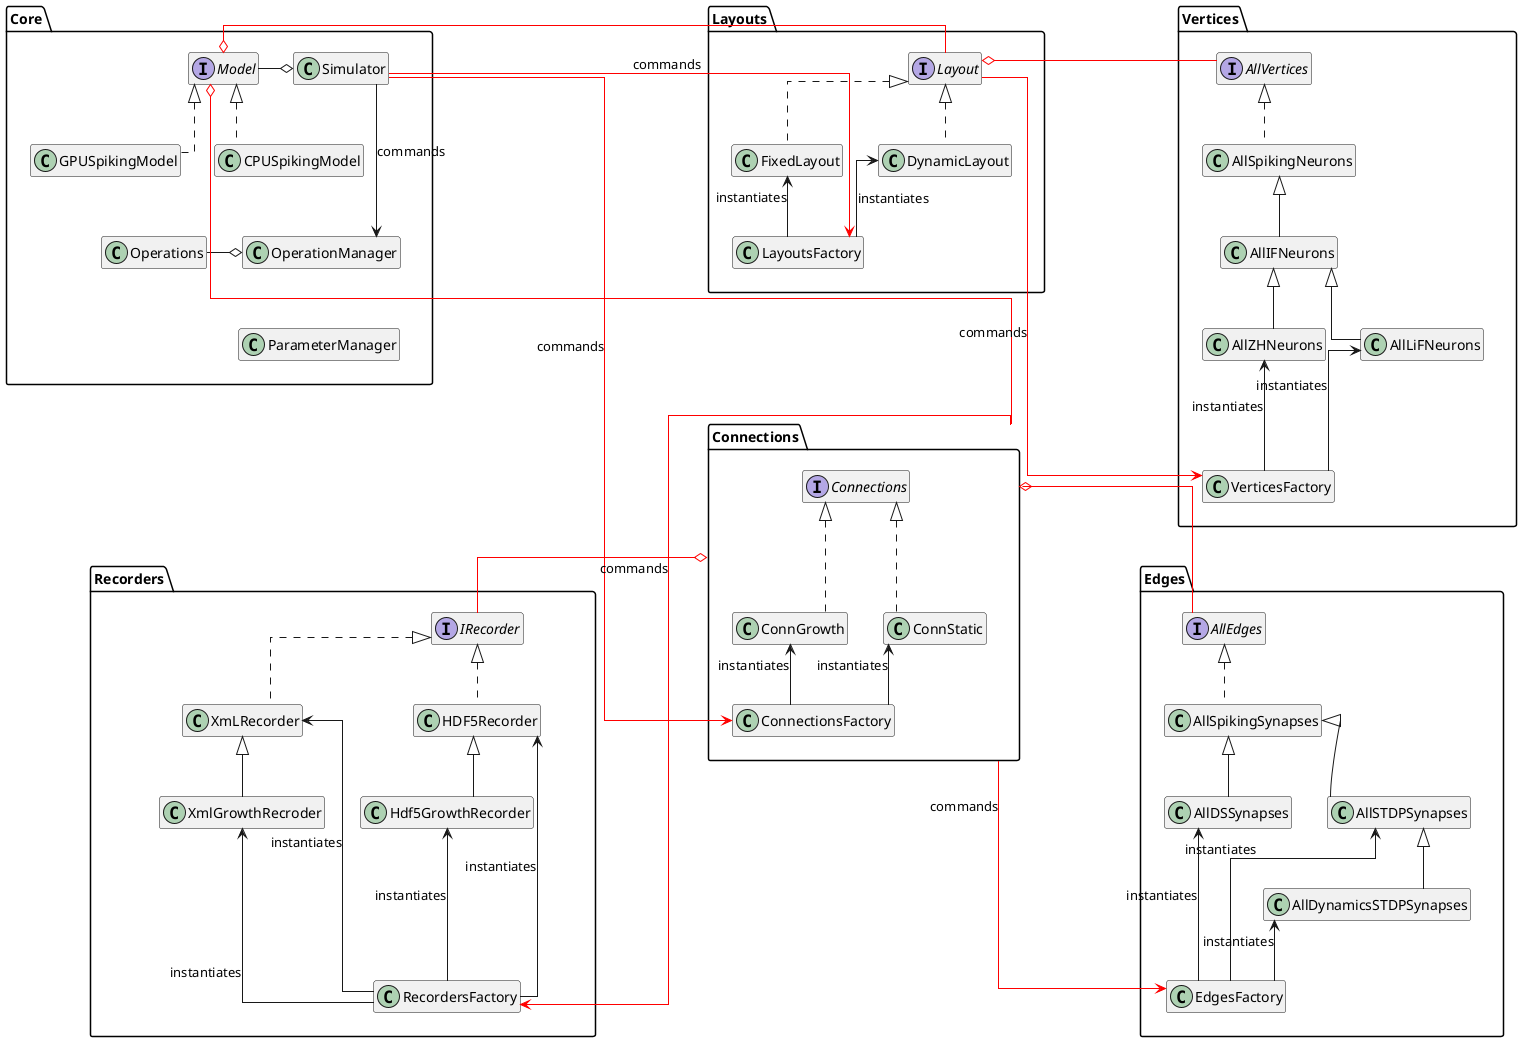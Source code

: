 @startuml package UML

/'set up line '/
skinparam linetype ortho
/'hide the class members '/
hide members

/'package '/
package Core{
   /'class '/
   class Simulator
   class CPUSpikingModel implements Model
   class GPUSpikingModel implements Model
   class Operations
   class OperationManager 
   class ParameterManager 

   /'class relationships in this package '/
   Model -left-o Simulator 
   Operations -right-o OperationManager   
   Simulator ---> OperationManager : commands 
  
   /' relative position of classes in this diagram'/
   CPUSpikingModel -[hidden]right> GPUSpikingModel
   CPUSpikingModel -[hidden]-> Operations
   OperationManager -[hidden]-> ParameterManager
}

/'package '/
package Layouts{
   class FixedLayout implements Layout
   class DynamicLayout implements Layout
   class LayoutsFactory
   FixedLayout <-- LayoutsFactory : instantiates
   DynamicLayout <-- LayoutsFactory : instantiates
}

/'package '/
package Vertices{
   class AllSpikingNeurons implements AllVertices
   class AllIFNeurons extends AllSpikingNeurons
   class AllLiFNeurons extends AllIFNeurons
   class AllZHNeurons extends AllIFNeurons
   class VerticesFactory 
   VerticesFactory -up-> AllLiFNeurons : instantiates
   VerticesFactory -up-> AllZHNeurons : instantiates
}

/'package '/
package Recorders{
   class  XmLRecorder implements IRecorder
   class HDF5Recorder implements IRecorder
   class XmlGrowthRecroder extends XmLRecorder
   class Hdf5GrowthRecorder extends HDF5Recorder
   class RecordersFactory
   XmLRecorder <-- RecordersFactory : instantiates
   HDF5Recorder <-- RecordersFactory : instantiates
   XmlGrowthRecroder <--- RecordersFactory : instantiates
   Hdf5GrowthRecorder <--- RecordersFactory : instantiates
}

/'package '/
package Connections{
   class ConnStatic implements Connections
   class ConnGrowth Implements Connections
   class ConnectionsFactory
   ConnectionsFactory --up> ConnStatic : instantiates
   ConnectionsFactory --up> ConnGrowth  : instantiates
}

/'package '/
package Edges{
   class AllSpikingSynapses implements AllEdges
   class AllSTDPSynapses extends AllSpikingSynapses
   class AllDSSynapses extends AllSpikingSynapses
   class AllDynamicsSTDPSynapses extends AllSTDPSynapses
   class EdgesFactory
   EdgesFactory --up-> AllSTDPSynapses : instantiates
   EdgesFactory --up-> AllDSSynapses : instantiates
   EdgesFactory --up> AllDynamicsSTDPSynapses : instantiates
}

/'relationship of classes in Core and other packages'/
Simulator -[#red]-> LayoutsFactory : commands
Simulator -[#red]----> ConnectionsFactory: commands
Model o-[#red] Layout
Model o-[#red]--- Connections

'relationship of classes in package Layouts and Vertices'/
Layout o-[#red] AllVertices
Layout -[#red]---> VerticesFactory : commands

/'relationship of classes in package connections and other package'/
/'Connections here refers to the interface in package'/
Connections o-[#red]- IRecorder
Connections o-[#red]- AllEdges
Connections -[#red]---> RecordersFactory : commands
Connections -[#red]---> EdgesFactory : commands

/'overall image layout'/
/'set up relative packages position in this diagram '/
Core -[hidden]right>  Layouts
Layouts -[hidden]right> Vertices
Core -[hidden]down----> Recorders
Layouts -[hidden]down----> Connections
Vertices -[hidden]down-----> Edges
@enduml